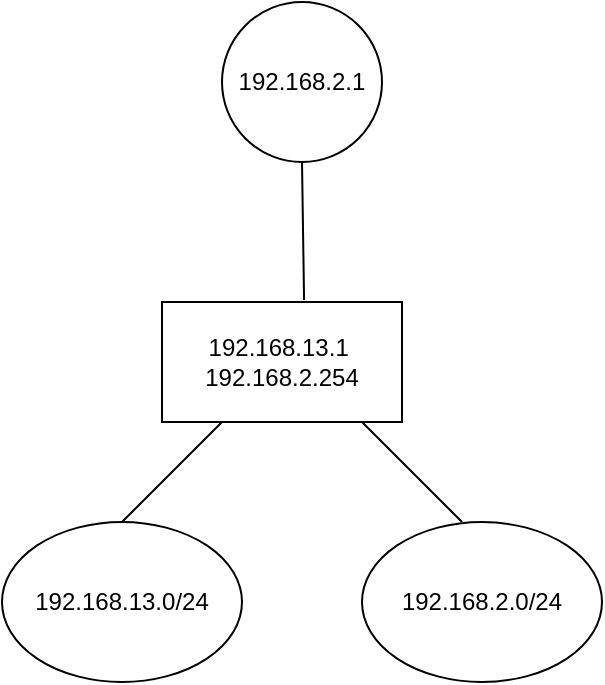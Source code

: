 <mxfile version="22.1.16" type="device">
  <diagram name="第 1 页" id="vX53sCgCtAE5u5ULwMut">
    <mxGraphModel dx="1418" dy="828" grid="1" gridSize="10" guides="1" tooltips="1" connect="1" arrows="1" fold="1" page="1" pageScale="1" pageWidth="827" pageHeight="1169" math="0" shadow="0">
      <root>
        <mxCell id="0" />
        <mxCell id="1" parent="0" />
        <mxCell id="cDBC0rGxCiPUBG7rb9QA-1" value="192.168.13.0/24" style="ellipse;whiteSpace=wrap;html=1;" vertex="1" parent="1">
          <mxGeometry x="180" y="290" width="120" height="80" as="geometry" />
        </mxCell>
        <mxCell id="cDBC0rGxCiPUBG7rb9QA-2" value="192.168.13.1&amp;nbsp; 192.168.2.254" style="rounded=0;whiteSpace=wrap;html=1;" vertex="1" parent="1">
          <mxGeometry x="260" y="180" width="120" height="60" as="geometry" />
        </mxCell>
        <mxCell id="cDBC0rGxCiPUBG7rb9QA-3" value="192.168.2.1" style="ellipse;whiteSpace=wrap;html=1;aspect=fixed;" vertex="1" parent="1">
          <mxGeometry x="290" y="30" width="80" height="80" as="geometry" />
        </mxCell>
        <mxCell id="cDBC0rGxCiPUBG7rb9QA-5" value="192.168.2.0/24" style="ellipse;whiteSpace=wrap;html=1;" vertex="1" parent="1">
          <mxGeometry x="360" y="290" width="120" height="80" as="geometry" />
        </mxCell>
        <mxCell id="cDBC0rGxCiPUBG7rb9QA-7" value="" style="endArrow=none;html=1;rounded=0;" edge="1" parent="1">
          <mxGeometry width="50" height="50" relative="1" as="geometry">
            <mxPoint x="410" y="290" as="sourcePoint" />
            <mxPoint x="360" y="240" as="targetPoint" />
          </mxGeometry>
        </mxCell>
        <mxCell id="cDBC0rGxCiPUBG7rb9QA-8" value="" style="endArrow=none;html=1;rounded=0;exitX=0.592;exitY=-0.017;exitDx=0;exitDy=0;exitPerimeter=0;" edge="1" parent="1" source="cDBC0rGxCiPUBG7rb9QA-2">
          <mxGeometry width="50" height="50" relative="1" as="geometry">
            <mxPoint x="330" y="170" as="sourcePoint" />
            <mxPoint x="330" y="110" as="targetPoint" />
          </mxGeometry>
        </mxCell>
        <mxCell id="cDBC0rGxCiPUBG7rb9QA-11" value="" style="endArrow=none;html=1;rounded=0;" edge="1" parent="1">
          <mxGeometry width="50" height="50" relative="1" as="geometry">
            <mxPoint x="240" y="290" as="sourcePoint" />
            <mxPoint x="290" y="240" as="targetPoint" />
          </mxGeometry>
        </mxCell>
      </root>
    </mxGraphModel>
  </diagram>
</mxfile>
